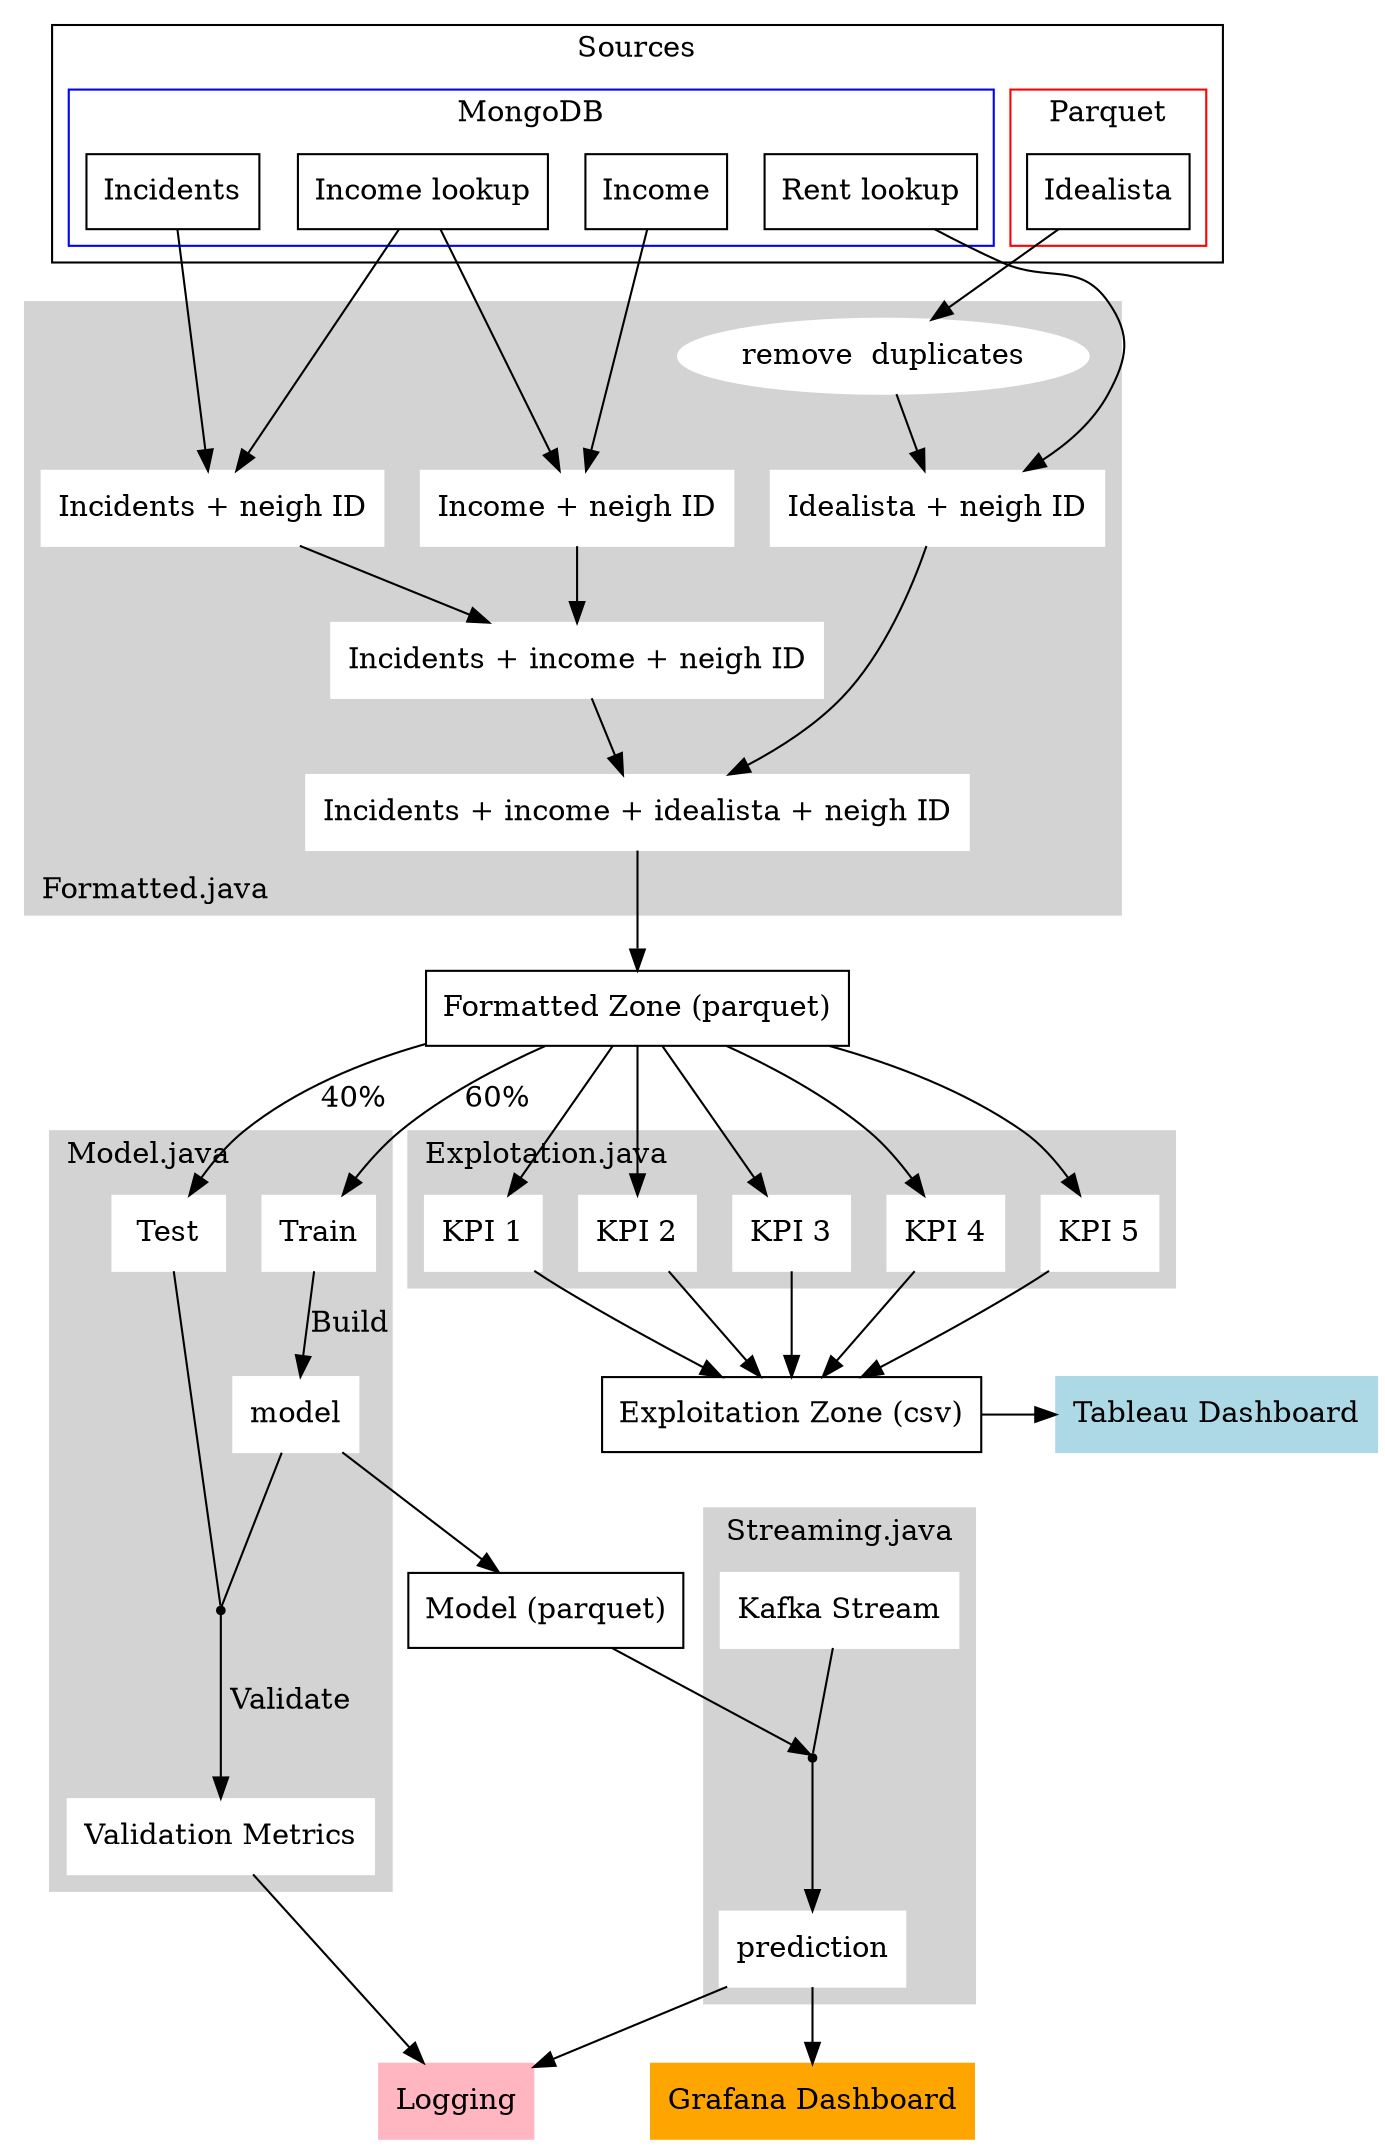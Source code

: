 digraph G {
    newrank=true;
    ordering="in";

    node [shape=box];

    subgraph cluster_sources {
        label="Sources";
        rank=same;

        subgraph cluster_mongo {
            style=solid;
            color=blue;
            label="MongoDB";

            income_src [label="Income"];
            incidents_src [label="Incidents"];

            inc_lu [label="Income lookup"];
            rent_lu [label="Rent lookup"];
        }

        subgraph cluster_parquet {
            style=solid;
            color=red;
            label="Parquet";

            ide_src [label="Idealista"];
        }

    }

    subgraph cluster_ingestion {
        style=filled;
        color=lightgrey;
        labelloc="b";
        labeljust="l";
        label="Formatted.java";

        node [style=filled,color=white];

        id_nodup [label="remove  duplicates",shape=ellipse];

        {rank=same;
            inc_j [label="Income + neigh ID"];
            ind_j [label="Incidents + neigh ID"];
            id_j [label="Idealista + neigh ID"];
        }
        i_i_j [label="Incidents + income + neigh ID"];
        i_i_i_j [label="Incidents + income + idealista + neigh ID"];
        income_src -> inc_j;
        inc_lu -> inc_j;

        ide_src -> id_nodup;
        rent_lu -> id_j;
        id_nodup -> id_j;

        incidents_src -> ind_j;
        inc_lu -> ind_j;

        ind_j -> i_i_j;
        inc_j -> i_i_j;

        i_i_j -> i_i_i_j;
        id_j -> i_i_i_j;
    }


    formatted [label="Formatted Zone (parquet)"];

    i_i_i_j -> formatted;

    subgraph cluster_exploitation {
        style=filled;
        color=lightgrey;
        /* labelloc="b"; */
        labeljust="l";
        label="Explotation.java";

        node [style=filled,color=white];

        kpi1 [label="KPI 5"];
        kpi2 [label="KPI 1"];
        kpi3 [label="KPI 2"];
        kpi4 [label="KPI 3"];
        kpi5 [label="KPI 4"];
    }

    formatted -> kpi1;
    formatted -> kpi2;
    formatted -> kpi3;
    formatted -> kpi4;
    formatted -> kpi5;

    exploitation [label="Exploitation Zone (csv)"];

    kpi1 -> exploitation;
    kpi2 -> exploitation;
    kpi3 -> exploitation;
    kpi4 -> exploitation;
    kpi5 -> exploitation;

    tableau [label="Tableau Dashboard", color=lightblue, style=filled];

    {
        rank=same;
        exploitation -> tableau;
    }

    subgraph cluster_model {
        style=filled;
        color=lightgrey;
        /* labelloc="b"; */
        labeljust="l";
        label="Model.java";

        node [style=filled,color=white];

        {rank=same;
            train [label="Train"];
            test [label="Test"];
        }


        train -> model [label="Build"];

        i [shape=point color=black];
        test -> i[dir=none];
        model -> i[dir=none];

        validation[label="Validation Metrics"];

        i -> validation[label=" Validate"];
    }

    stderr [label="Logging",style=filled,color=lightpink];
    validation -> stderr;

    formatted -> train[label="60%"];
    formatted -> test[label="40%"];

    model_file [label="Model (parquet)"];

    model -> model_file;

    subgraph cluster_streaming {
        style=filled;
        color=lightgrey;
        label = "Streaming.java";

        node [style=filled,color=white];

        stream [label="Kafka Stream"];

        j [shape=point color=black];
        stream -> j[dir=none];

        j -> prediction;
    }

    model_file -> j;

    prediction -> dashboard;
    prediction -> stderr;
    dashboard [label="Grafana Dashboard", color=orange, style=filled];


    {rank=same;
    stderr;
    dashboard;
    }
}
